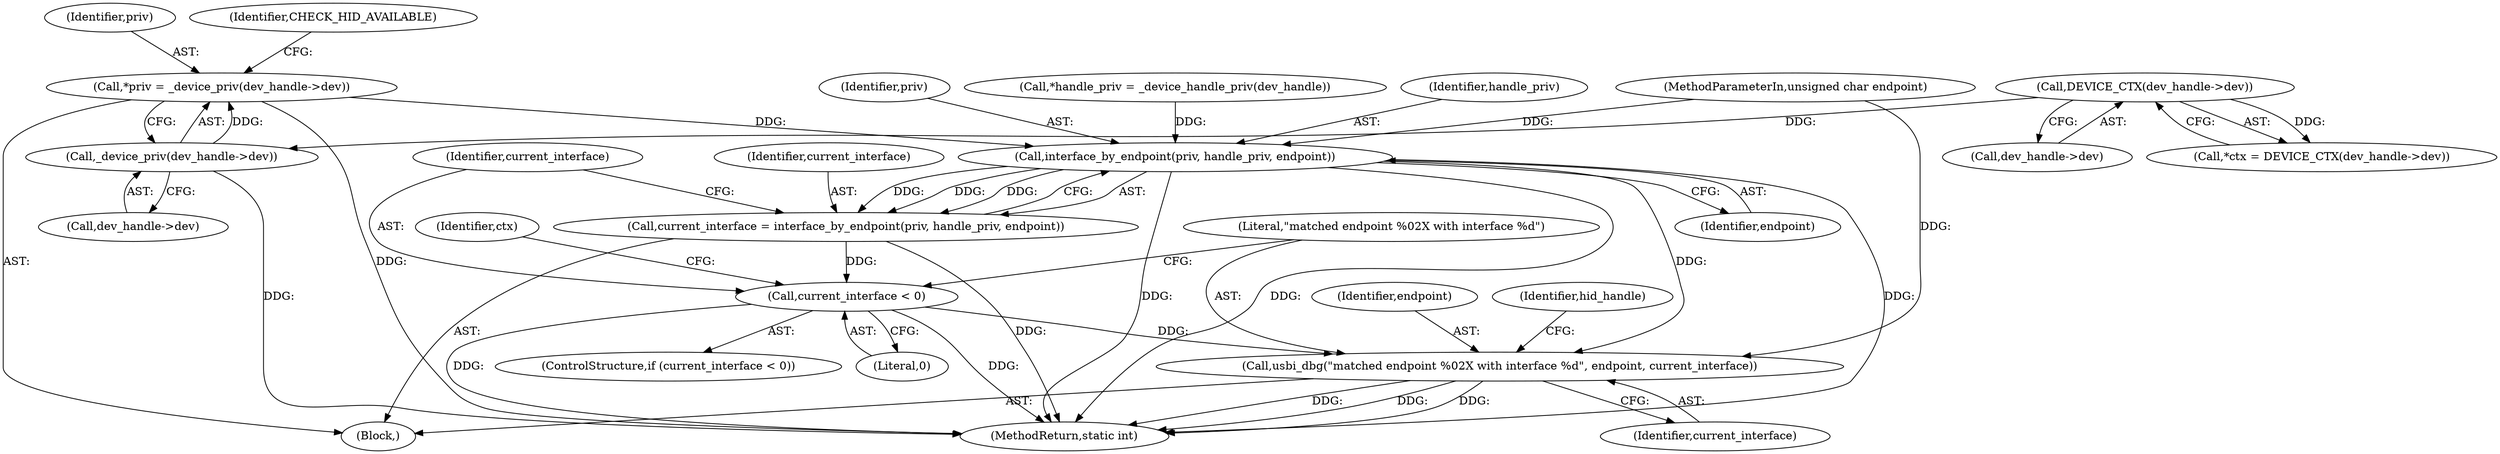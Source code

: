 digraph "1_Chrome_ac149a8d4371c0e01e0934fdd57b09e86f96b5b9_15@pointer" {
"1000118" [label="(Call,*priv = _device_priv(dev_handle->dev))"];
"1000120" [label="(Call,_device_priv(dev_handle->dev))"];
"1000108" [label="(Call,DEVICE_CTX(dev_handle->dev))"];
"1000129" [label="(Call,interface_by_endpoint(priv, handle_priv, endpoint))"];
"1000127" [label="(Call,current_interface = interface_by_endpoint(priv, handle_priv, endpoint))"];
"1000134" [label="(Call,current_interface < 0)"];
"1000143" [label="(Call,usbi_dbg(\"matched endpoint %02X with interface %d\", endpoint, current_interface))"];
"1000108" [label="(Call,DEVICE_CTX(dev_handle->dev))"];
"1000130" [label="(Identifier,priv)"];
"1000109" [label="(Call,dev_handle->dev)"];
"1000106" [label="(Call,*ctx = DEVICE_CTX(dev_handle->dev))"];
"1000170" [label="(MethodReturn,static int)"];
"1000145" [label="(Identifier,endpoint)"];
"1000136" [label="(Literal,0)"];
"1000120" [label="(Call,_device_priv(dev_handle->dev))"];
"1000144" [label="(Literal,\"matched endpoint %02X with interface %d\")"];
"1000127" [label="(Call,current_interface = interface_by_endpoint(priv, handle_priv, endpoint))"];
"1000119" [label="(Identifier,priv)"];
"1000133" [label="(ControlStructure,if (current_interface < 0))"];
"1000118" [label="(Call,*priv = _device_priv(dev_handle->dev))"];
"1000113" [label="(Call,*handle_priv = _device_handle_priv(dev_handle))"];
"1000135" [label="(Identifier,current_interface)"];
"1000129" [label="(Call,interface_by_endpoint(priv, handle_priv, endpoint))"];
"1000131" [label="(Identifier,handle_priv)"];
"1000128" [label="(Identifier,current_interface)"];
"1000134" [label="(Call,current_interface < 0)"];
"1000148" [label="(Identifier,hid_handle)"];
"1000139" [label="(Identifier,ctx)"];
"1000103" [label="(MethodParameterIn,unsigned char endpoint)"];
"1000143" [label="(Call,usbi_dbg(\"matched endpoint %02X with interface %d\", endpoint, current_interface))"];
"1000126" [label="(Identifier,CHECK_HID_AVAILABLE)"];
"1000104" [label="(Block,)"];
"1000132" [label="(Identifier,endpoint)"];
"1000146" [label="(Identifier,current_interface)"];
"1000121" [label="(Call,dev_handle->dev)"];
"1000118" -> "1000104"  [label="AST: "];
"1000118" -> "1000120"  [label="CFG: "];
"1000119" -> "1000118"  [label="AST: "];
"1000120" -> "1000118"  [label="AST: "];
"1000126" -> "1000118"  [label="CFG: "];
"1000118" -> "1000170"  [label="DDG: "];
"1000120" -> "1000118"  [label="DDG: "];
"1000118" -> "1000129"  [label="DDG: "];
"1000120" -> "1000121"  [label="CFG: "];
"1000121" -> "1000120"  [label="AST: "];
"1000120" -> "1000170"  [label="DDG: "];
"1000108" -> "1000120"  [label="DDG: "];
"1000108" -> "1000106"  [label="AST: "];
"1000108" -> "1000109"  [label="CFG: "];
"1000109" -> "1000108"  [label="AST: "];
"1000106" -> "1000108"  [label="CFG: "];
"1000108" -> "1000106"  [label="DDG: "];
"1000129" -> "1000127"  [label="AST: "];
"1000129" -> "1000132"  [label="CFG: "];
"1000130" -> "1000129"  [label="AST: "];
"1000131" -> "1000129"  [label="AST: "];
"1000132" -> "1000129"  [label="AST: "];
"1000127" -> "1000129"  [label="CFG: "];
"1000129" -> "1000170"  [label="DDG: "];
"1000129" -> "1000170"  [label="DDG: "];
"1000129" -> "1000170"  [label="DDG: "];
"1000129" -> "1000127"  [label="DDG: "];
"1000129" -> "1000127"  [label="DDG: "];
"1000129" -> "1000127"  [label="DDG: "];
"1000113" -> "1000129"  [label="DDG: "];
"1000103" -> "1000129"  [label="DDG: "];
"1000129" -> "1000143"  [label="DDG: "];
"1000127" -> "1000104"  [label="AST: "];
"1000128" -> "1000127"  [label="AST: "];
"1000135" -> "1000127"  [label="CFG: "];
"1000127" -> "1000170"  [label="DDG: "];
"1000127" -> "1000134"  [label="DDG: "];
"1000134" -> "1000133"  [label="AST: "];
"1000134" -> "1000136"  [label="CFG: "];
"1000135" -> "1000134"  [label="AST: "];
"1000136" -> "1000134"  [label="AST: "];
"1000139" -> "1000134"  [label="CFG: "];
"1000144" -> "1000134"  [label="CFG: "];
"1000134" -> "1000170"  [label="DDG: "];
"1000134" -> "1000170"  [label="DDG: "];
"1000134" -> "1000143"  [label="DDG: "];
"1000143" -> "1000104"  [label="AST: "];
"1000143" -> "1000146"  [label="CFG: "];
"1000144" -> "1000143"  [label="AST: "];
"1000145" -> "1000143"  [label="AST: "];
"1000146" -> "1000143"  [label="AST: "];
"1000148" -> "1000143"  [label="CFG: "];
"1000143" -> "1000170"  [label="DDG: "];
"1000143" -> "1000170"  [label="DDG: "];
"1000143" -> "1000170"  [label="DDG: "];
"1000103" -> "1000143"  [label="DDG: "];
}
